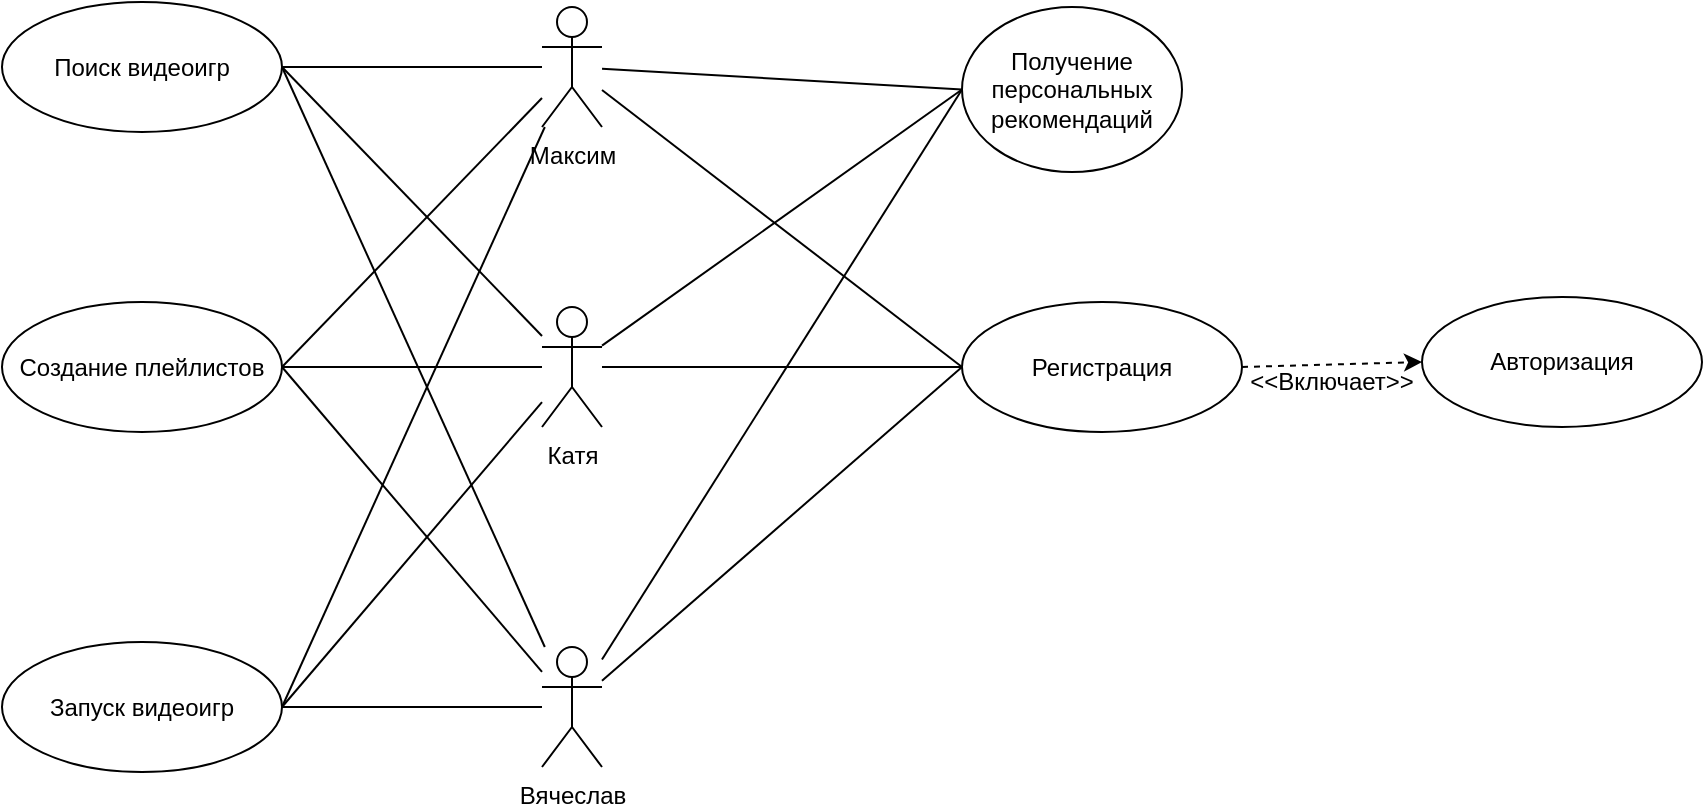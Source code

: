<mxfile version="24.0.7" type="device">
  <diagram name="Page-1" id="GwfvoT8AO9Jr0s5fjC0d">
    <mxGraphModel dx="1050" dy="569" grid="1" gridSize="10" guides="1" tooltips="1" connect="1" arrows="1" fold="1" page="1" pageScale="1" pageWidth="850" pageHeight="1100" math="0" shadow="0">
      <root>
        <mxCell id="0" />
        <mxCell id="1" parent="0" />
        <mxCell id="H7h2iZN6cr82QCRNjAVD-1" value="Максим" style="shape=umlActor;verticalLabelPosition=bottom;verticalAlign=top;html=1;outlineConnect=0;" parent="1" vertex="1">
          <mxGeometry x="270" y="12.5" width="30" height="60" as="geometry" />
        </mxCell>
        <mxCell id="H7h2iZN6cr82QCRNjAVD-2" value="Катя" style="shape=umlActor;verticalLabelPosition=bottom;verticalAlign=top;html=1;outlineConnect=0;" parent="1" vertex="1">
          <mxGeometry x="270" y="162.5" width="30" height="60" as="geometry" />
        </mxCell>
        <mxCell id="H7h2iZN6cr82QCRNjAVD-3" value="Вячеслав" style="shape=umlActor;verticalLabelPosition=bottom;verticalAlign=top;html=1;outlineConnect=0;" parent="1" vertex="1">
          <mxGeometry x="270" y="332.5" width="30" height="60" as="geometry" />
        </mxCell>
        <mxCell id="H7h2iZN6cr82QCRNjAVD-4" value="Регистрация" style="ellipse;whiteSpace=wrap;html=1;" parent="1" vertex="1">
          <mxGeometry x="480" y="160" width="140" height="65" as="geometry" />
        </mxCell>
        <mxCell id="H7h2iZN6cr82QCRNjAVD-5" value="Авторизация" style="ellipse;whiteSpace=wrap;html=1;" parent="1" vertex="1">
          <mxGeometry x="710" y="157.5" width="140" height="65" as="geometry" />
        </mxCell>
        <mxCell id="H7h2iZN6cr82QCRNjAVD-6" value="Поиск видеоигр" style="ellipse;whiteSpace=wrap;html=1;" parent="1" vertex="1">
          <mxGeometry y="10" width="140" height="65" as="geometry" />
        </mxCell>
        <mxCell id="H7h2iZN6cr82QCRNjAVD-7" value="Создание плейлистов" style="ellipse;whiteSpace=wrap;html=1;" parent="1" vertex="1">
          <mxGeometry y="160" width="140" height="65" as="geometry" />
        </mxCell>
        <mxCell id="H7h2iZN6cr82QCRNjAVD-8" value="Запуск видеоигр" style="ellipse;whiteSpace=wrap;html=1;" parent="1" vertex="1">
          <mxGeometry y="330" width="140" height="65" as="geometry" />
        </mxCell>
        <mxCell id="H7h2iZN6cr82QCRNjAVD-9" value="Получение персональных рекомендаций" style="ellipse;whiteSpace=wrap;html=1;" parent="1" vertex="1">
          <mxGeometry x="480" y="12.5" width="110" height="82.5" as="geometry" />
        </mxCell>
        <mxCell id="H7h2iZN6cr82QCRNjAVD-11" value="" style="endArrow=none;html=1;rounded=0;exitX=1;exitY=0.5;exitDx=0;exitDy=0;" parent="1" source="H7h2iZN6cr82QCRNjAVD-6" target="H7h2iZN6cr82QCRNjAVD-1" edge="1">
          <mxGeometry width="50" height="50" relative="1" as="geometry">
            <mxPoint x="220" y="170" as="sourcePoint" />
            <mxPoint x="270" y="120" as="targetPoint" />
          </mxGeometry>
        </mxCell>
        <mxCell id="H7h2iZN6cr82QCRNjAVD-12" value="" style="endArrow=none;html=1;rounded=0;exitX=1;exitY=0.5;exitDx=0;exitDy=0;" parent="1" source="H7h2iZN6cr82QCRNjAVD-7" target="H7h2iZN6cr82QCRNjAVD-2" edge="1">
          <mxGeometry width="50" height="50" relative="1" as="geometry">
            <mxPoint x="180" y="330" as="sourcePoint" />
            <mxPoint x="230" y="280" as="targetPoint" />
          </mxGeometry>
        </mxCell>
        <mxCell id="H7h2iZN6cr82QCRNjAVD-13" value="" style="endArrow=none;html=1;rounded=0;exitX=1;exitY=0.5;exitDx=0;exitDy=0;" parent="1" source="H7h2iZN6cr82QCRNjAVD-8" target="H7h2iZN6cr82QCRNjAVD-3" edge="1">
          <mxGeometry width="50" height="50" relative="1" as="geometry">
            <mxPoint x="160" y="330" as="sourcePoint" />
            <mxPoint x="210" y="280" as="targetPoint" />
          </mxGeometry>
        </mxCell>
        <mxCell id="H7h2iZN6cr82QCRNjAVD-14" value="" style="endArrow=none;html=1;rounded=0;exitX=1;exitY=0.5;exitDx=0;exitDy=0;" parent="1" source="H7h2iZN6cr82QCRNjAVD-7" target="H7h2iZN6cr82QCRNjAVD-3" edge="1">
          <mxGeometry width="50" height="50" relative="1" as="geometry">
            <mxPoint x="190" y="220" as="sourcePoint" />
            <mxPoint x="180" y="270" as="targetPoint" />
          </mxGeometry>
        </mxCell>
        <mxCell id="H7h2iZN6cr82QCRNjAVD-15" value="" style="endArrow=none;html=1;rounded=0;entryX=1;entryY=0.5;entryDx=0;entryDy=0;" parent="1" source="H7h2iZN6cr82QCRNjAVD-3" target="H7h2iZN6cr82QCRNjAVD-6" edge="1">
          <mxGeometry width="50" height="50" relative="1" as="geometry">
            <mxPoint x="180" y="350" as="sourcePoint" />
            <mxPoint x="230" y="300" as="targetPoint" />
          </mxGeometry>
        </mxCell>
        <mxCell id="H7h2iZN6cr82QCRNjAVD-16" value="" style="endArrow=none;html=1;rounded=0;exitX=1;exitY=0.5;exitDx=0;exitDy=0;" parent="1" source="H7h2iZN6cr82QCRNjAVD-8" target="H7h2iZN6cr82QCRNjAVD-2" edge="1">
          <mxGeometry width="50" height="50" relative="1" as="geometry">
            <mxPoint x="120" y="150" as="sourcePoint" />
            <mxPoint x="170" y="100" as="targetPoint" />
          </mxGeometry>
        </mxCell>
        <mxCell id="H7h2iZN6cr82QCRNjAVD-17" value="" style="endArrow=none;html=1;rounded=0;exitX=1;exitY=0.5;exitDx=0;exitDy=0;" parent="1" source="H7h2iZN6cr82QCRNjAVD-6" target="H7h2iZN6cr82QCRNjAVD-2" edge="1">
          <mxGeometry width="50" height="50" relative="1" as="geometry">
            <mxPoint x="200" y="170" as="sourcePoint" />
            <mxPoint x="250" y="120" as="targetPoint" />
          </mxGeometry>
        </mxCell>
        <mxCell id="H7h2iZN6cr82QCRNjAVD-18" value="" style="endArrow=none;html=1;rounded=0;exitX=1;exitY=0.5;exitDx=0;exitDy=0;" parent="1" source="H7h2iZN6cr82QCRNjAVD-7" target="H7h2iZN6cr82QCRNjAVD-1" edge="1">
          <mxGeometry width="50" height="50" relative="1" as="geometry">
            <mxPoint x="70" y="160" as="sourcePoint" />
            <mxPoint x="120" y="110" as="targetPoint" />
          </mxGeometry>
        </mxCell>
        <mxCell id="H7h2iZN6cr82QCRNjAVD-19" value="" style="endArrow=none;html=1;rounded=0;exitX=1;exitY=0.5;exitDx=0;exitDy=0;" parent="1" source="H7h2iZN6cr82QCRNjAVD-8" target="H7h2iZN6cr82QCRNjAVD-1" edge="1">
          <mxGeometry width="50" height="50" relative="1" as="geometry">
            <mxPoint x="40" y="330" as="sourcePoint" />
            <mxPoint x="90" y="280" as="targetPoint" />
          </mxGeometry>
        </mxCell>
        <mxCell id="H7h2iZN6cr82QCRNjAVD-20" value="" style="endArrow=none;html=1;rounded=0;exitX=0;exitY=0.5;exitDx=0;exitDy=0;" parent="1" source="H7h2iZN6cr82QCRNjAVD-9" target="H7h2iZN6cr82QCRNjAVD-2" edge="1">
          <mxGeometry width="50" height="50" relative="1" as="geometry">
            <mxPoint x="400" y="440" as="sourcePoint" />
            <mxPoint x="450" y="390" as="targetPoint" />
          </mxGeometry>
        </mxCell>
        <mxCell id="H7h2iZN6cr82QCRNjAVD-21" value="" style="endArrow=none;html=1;rounded=0;entryX=0;entryY=0.5;entryDx=0;entryDy=0;" parent="1" source="H7h2iZN6cr82QCRNjAVD-1" target="H7h2iZN6cr82QCRNjAVD-4" edge="1">
          <mxGeometry width="50" height="50" relative="1" as="geometry">
            <mxPoint x="420" y="120" as="sourcePoint" />
            <mxPoint x="470" y="70" as="targetPoint" />
          </mxGeometry>
        </mxCell>
        <mxCell id="H7h2iZN6cr82QCRNjAVD-22" value="" style="endArrow=none;html=1;rounded=0;entryX=0;entryY=0.5;entryDx=0;entryDy=0;" parent="1" source="H7h2iZN6cr82QCRNjAVD-2" target="H7h2iZN6cr82QCRNjAVD-4" edge="1">
          <mxGeometry width="50" height="50" relative="1" as="geometry">
            <mxPoint x="330" y="210" as="sourcePoint" />
            <mxPoint x="380" y="160" as="targetPoint" />
          </mxGeometry>
        </mxCell>
        <mxCell id="H7h2iZN6cr82QCRNjAVD-23" value="" style="endArrow=none;html=1;rounded=0;entryX=0;entryY=0.5;entryDx=0;entryDy=0;" parent="1" source="H7h2iZN6cr82QCRNjAVD-3" target="H7h2iZN6cr82QCRNjAVD-4" edge="1">
          <mxGeometry width="50" height="50" relative="1" as="geometry">
            <mxPoint x="420" y="410" as="sourcePoint" />
            <mxPoint x="470" y="360" as="targetPoint" />
          </mxGeometry>
        </mxCell>
        <mxCell id="H7h2iZN6cr82QCRNjAVD-25" value="" style="endArrow=classic;html=1;rounded=0;exitX=1;exitY=0.5;exitDx=0;exitDy=0;entryX=0;entryY=0.5;entryDx=0;entryDy=0;dashed=1;" parent="1" source="H7h2iZN6cr82QCRNjAVD-4" target="H7h2iZN6cr82QCRNjAVD-5" edge="1">
          <mxGeometry width="50" height="50" relative="1" as="geometry">
            <mxPoint x="620" y="340" as="sourcePoint" />
            <mxPoint x="670" y="290" as="targetPoint" />
          </mxGeometry>
        </mxCell>
        <mxCell id="H7h2iZN6cr82QCRNjAVD-28" value="&amp;lt;&amp;lt;Включает&amp;gt;&amp;gt;" style="text;html=1;align=center;verticalAlign=middle;whiteSpace=wrap;rounded=0;" parent="1" vertex="1">
          <mxGeometry x="635" y="185" width="60" height="30" as="geometry" />
        </mxCell>
        <mxCell id="dD1UfqCzrNd3WBTvmNNC-1" value="" style="endArrow=none;html=1;rounded=0;entryX=0;entryY=0.5;entryDx=0;entryDy=0;" edge="1" parent="1" source="H7h2iZN6cr82QCRNjAVD-3" target="H7h2iZN6cr82QCRNjAVD-9">
          <mxGeometry width="50" height="50" relative="1" as="geometry">
            <mxPoint x="400" y="300" as="sourcePoint" />
            <mxPoint x="450" y="250" as="targetPoint" />
          </mxGeometry>
        </mxCell>
        <mxCell id="dD1UfqCzrNd3WBTvmNNC-2" value="" style="endArrow=none;html=1;rounded=0;entryX=0;entryY=0.5;entryDx=0;entryDy=0;" edge="1" parent="1" source="H7h2iZN6cr82QCRNjAVD-1" target="H7h2iZN6cr82QCRNjAVD-9">
          <mxGeometry width="50" height="50" relative="1" as="geometry">
            <mxPoint x="330" y="440" as="sourcePoint" />
            <mxPoint x="380" y="390" as="targetPoint" />
          </mxGeometry>
        </mxCell>
      </root>
    </mxGraphModel>
  </diagram>
</mxfile>

